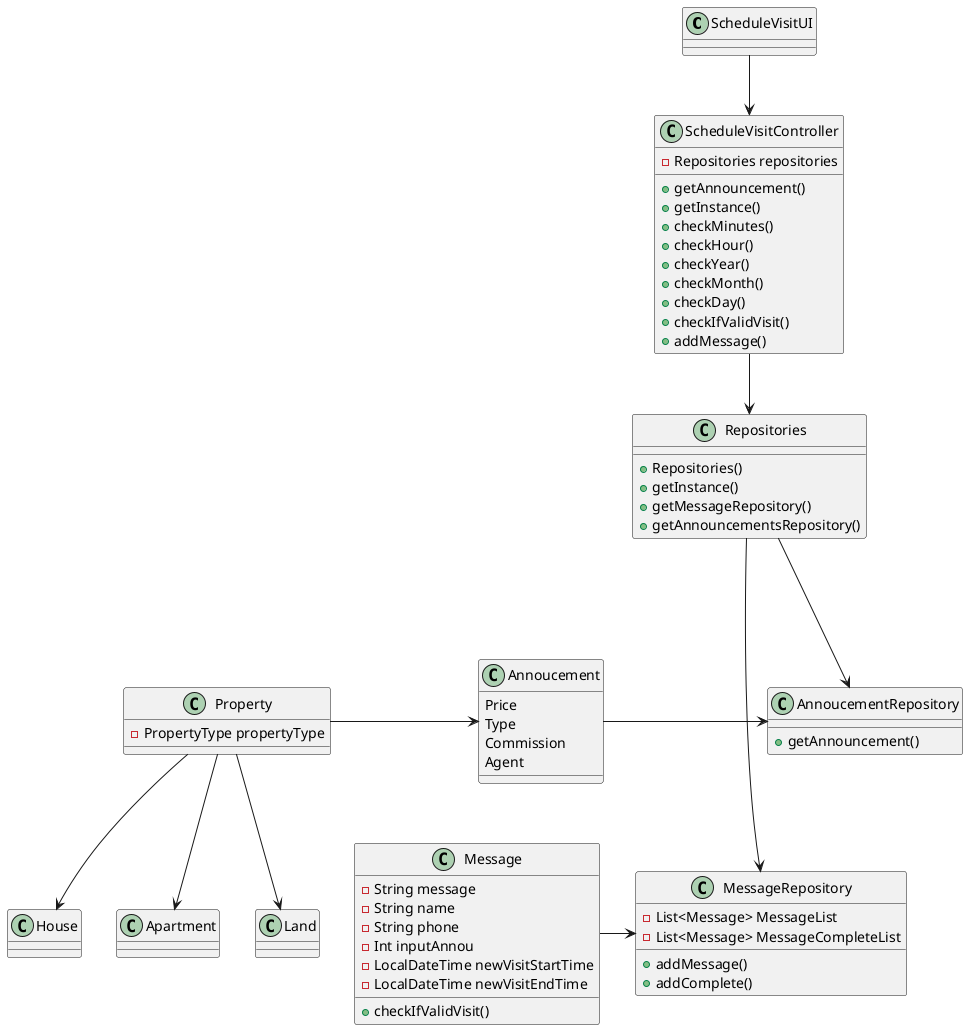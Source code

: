 @startuml
'https://plantuml.com/sequence-diagram

@startuml

class ScheduleVisitUI{
}
class ScheduleVisitController{
-Repositories repositories

+getAnnouncement()
+getInstance()
+checkMinutes()
+checkHour()
+checkYear()
+checkMonth()
+checkDay()
+checkIfValidVisit()
+addMessage()
}

class Repositories{

+Repositories()
+getInstance()
+getMessageRepository()
+getAnnouncementsRepository()
}


class Message{
-String message
-String name
-String phone
-Int inputAnnou
-LocalDateTime newVisitStartTime
-LocalDateTime newVisitEndTime

+checkIfValidVisit()
}

class MessageRepository{
-List<Message> MessageList
-List<Message> MessageCompleteList

+addMessage()
+addComplete()
}

class Property{
-PropertyType propertyType
}
class House{
}
class Apartment{
}
class Land{
}

class Annoucement{
Price
Type
Commission
Agent
}

class AnnoucementRepository{
+getAnnouncement()
}



ScheduleVisitUI --> ScheduleVisitController

ScheduleVisitController --> Repositories

Repositories ----> MessageRepository
Repositories ---> AnnoucementRepository

Message ->MessageRepository



Annoucement -> AnnoucementRepository
Property -> Annoucement
Property --> House
Property --> Apartment
Property --> Land

@enduml